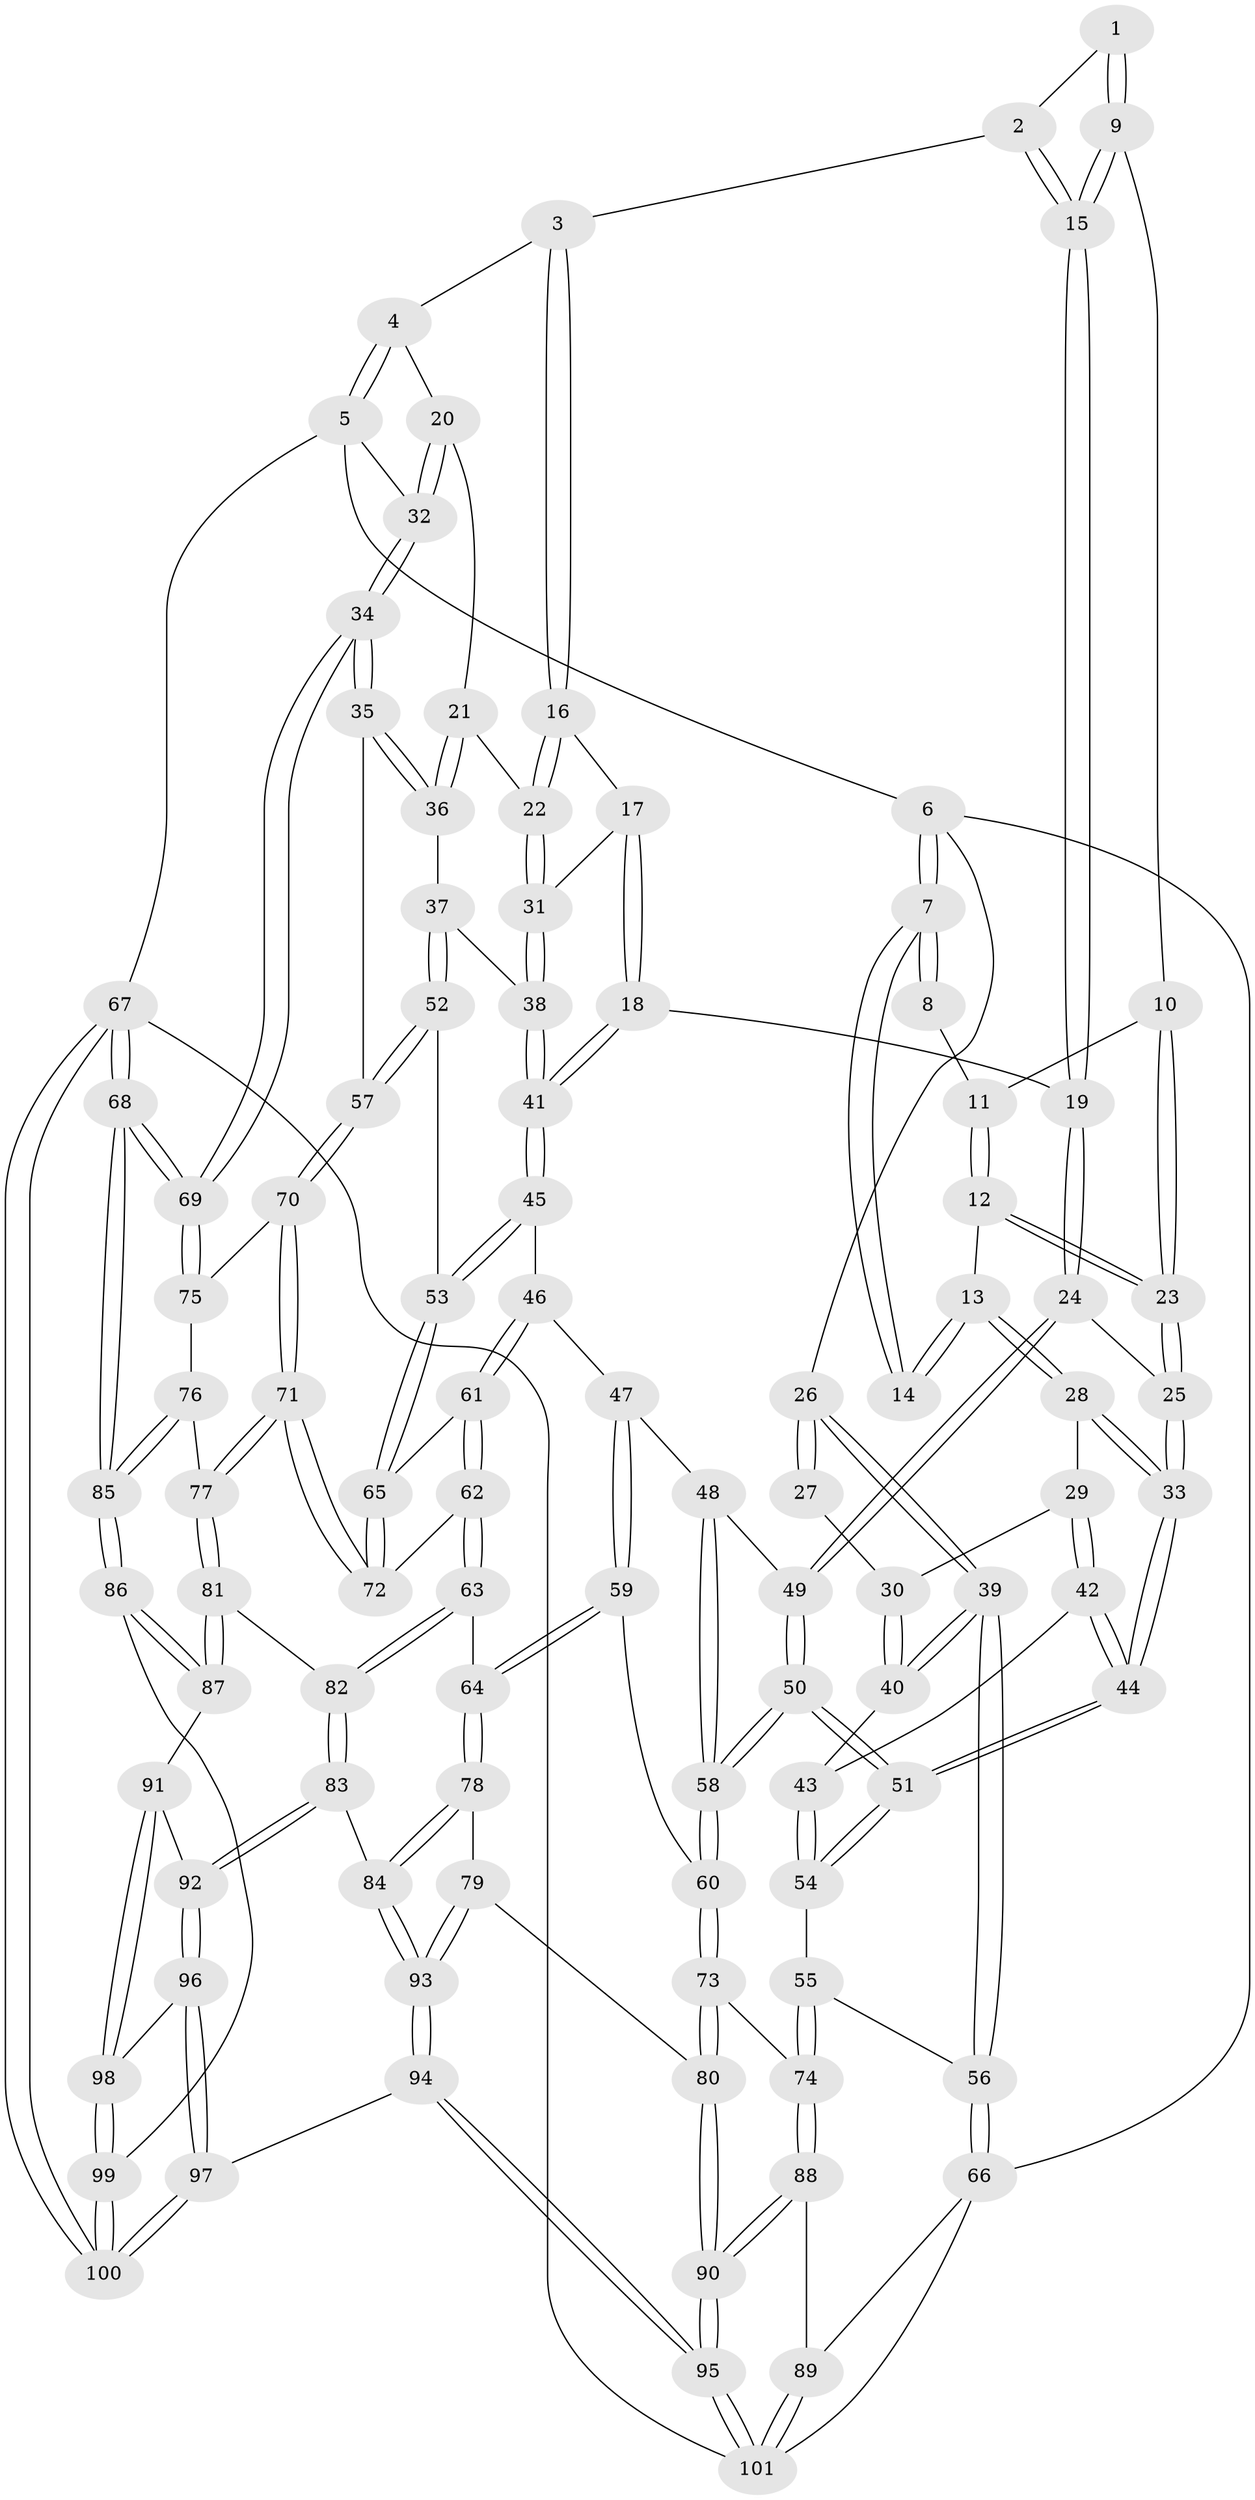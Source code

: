 // Generated by graph-tools (version 1.1) at 2025/38/03/09/25 02:38:34]
// undirected, 101 vertices, 249 edges
graph export_dot {
graph [start="1"]
  node [color=gray90,style=filled];
  1 [pos="+0.40164414017820904+0"];
  2 [pos="+0.7418670173494131+0"];
  3 [pos="+0.7839364126242818+0"];
  4 [pos="+0.8780737657467169+0"];
  5 [pos="+1+0"];
  6 [pos="+0+0"];
  7 [pos="+0+0"];
  8 [pos="+0.2982795708611363+0"];
  9 [pos="+0.49016608348746454+0.11127032689509293"];
  10 [pos="+0.4599622963120583+0.1264624524826181"];
  11 [pos="+0.314246521105313+0"];
  12 [pos="+0.35467620880471523+0.149546089642549"];
  13 [pos="+0.3537006889770839+0.14997944918503714"];
  14 [pos="+0.3173349123000449+0.15027088258036267"];
  15 [pos="+0.5846579483805594+0.10134997744342607"];
  16 [pos="+0.7541636185417043+0.08620252764156557"];
  17 [pos="+0.721559450710337+0.17460272490462797"];
  18 [pos="+0.6456117590215236+0.24417503265957705"];
  19 [pos="+0.6099757557187926+0.2269813352376778"];
  20 [pos="+0.8811507859454134+0.16898722525650406"];
  21 [pos="+0.8781346770719768+0.1834713919661487"];
  22 [pos="+0.8151037265342821+0.20554492788772827"];
  23 [pos="+0.4152239330987605+0.17180961113790671"];
  24 [pos="+0.5124836032810459+0.2728610324307711"];
  25 [pos="+0.44775279639257226+0.2509462294321868"];
  26 [pos="+0+0"];
  27 [pos="+0.31317314956294207+0.1503643504787316"];
  28 [pos="+0.3024734327514734+0.25410477564102957"];
  29 [pos="+0.2540001757740531+0.2512567731796735"];
  30 [pos="+0.2188998363931868+0.19693118268354554"];
  31 [pos="+0.8027865681165008+0.2182869520811224"];
  32 [pos="+1+0.1637137020665419"];
  33 [pos="+0.36246013862164106+0.33239781657307105"];
  34 [pos="+1+0.36369244595810446"];
  35 [pos="+1+0.3598274736760817"];
  36 [pos="+0.9538963584995028+0.3053385237476203"];
  37 [pos="+0.7923506948935168+0.31248949711599194"];
  38 [pos="+0.7782127065606849+0.30367070596651546"];
  39 [pos="+0+0"];
  40 [pos="+0+0.09841188837606447"];
  41 [pos="+0.6899446251142413+0.3059953207389725"];
  42 [pos="+0.24436067575054207+0.27172971422119435"];
  43 [pos="+0.18165017781495818+0.34017418605780797"];
  44 [pos="+0.3415404125852896+0.4004272103989225"];
  45 [pos="+0.6717431162461045+0.3622542493797731"];
  46 [pos="+0.5651050142265124+0.39534437514191006"];
  47 [pos="+0.5519600654140346+0.3916205079118088"];
  48 [pos="+0.5481720342344477+0.3890131231264419"];
  49 [pos="+0.5172357580280788+0.31954123402160217"];
  50 [pos="+0.3328655919022696+0.49184922159618055"];
  51 [pos="+0.325200405459324+0.4828041917531957"];
  52 [pos="+0.8176851337790383+0.46419677734422904"];
  53 [pos="+0.6941828312079713+0.43780090914803055"];
  54 [pos="+0.2156509896409837+0.4487360354552149"];
  55 [pos="+0.14663033156123773+0.4704241052366726"];
  56 [pos="+0+0.5174887513700747"];
  57 [pos="+0.8387190364564243+0.4835395867434259"];
  58 [pos="+0.3330173121067742+0.4920796027059493"];
  59 [pos="+0.4918171707010763+0.5741766433495384"];
  60 [pos="+0.3344813283022277+0.49557474574117405"];
  61 [pos="+0.5708632860514509+0.40989875477547244"];
  62 [pos="+0.5825684549248619+0.5852884417382107"];
  63 [pos="+0.5805266517132803+0.5866811413863806"];
  64 [pos="+0.5244381793090492+0.5976775573308867"];
  65 [pos="+0.6584833066830067+0.4929476967493354"];
  66 [pos="+0+0.7147283771732449"];
  67 [pos="+1+1"];
  68 [pos="+1+0.9882065376782714"];
  69 [pos="+1+0.48744277327240626"];
  70 [pos="+0.8310314448321104+0.5487573532064627"];
  71 [pos="+0.8056275167272114+0.6079496345792863"];
  72 [pos="+0.6321610283858994+0.5622703009568314"];
  73 [pos="+0.2951782706892315+0.6039361793557163"];
  74 [pos="+0.17015719151239347+0.7227219682400976"];
  75 [pos="+0.99327440633298+0.5681190947946549"];
  76 [pos="+0.899180360216133+0.6699291368371035"];
  77 [pos="+0.8173560407867497+0.6491984271207422"];
  78 [pos="+0.5032946378660856+0.6867048537104744"];
  79 [pos="+0.4300225211172945+0.7820173457750272"];
  80 [pos="+0.40137617770703793+0.775222255474322"];
  81 [pos="+0.7916406504540778+0.7037568219652305"];
  82 [pos="+0.6949770551306615+0.7617727861844386"];
  83 [pos="+0.6759763602366211+0.7971231208514638"];
  84 [pos="+0.6406980855286281+0.8062637959907878"];
  85 [pos="+1+0.9649987543034415"];
  86 [pos="+1+0.9007597981685717"];
  87 [pos="+0.8639632832827249+0.8331820651359148"];
  88 [pos="+0.11402195169193159+0.789758499380031"];
  89 [pos="+0.08820685986370395+0.7873003849372644"];
  90 [pos="+0.1857648181226405+0.8446094715031384"];
  91 [pos="+0.8447041983360384+0.842860317861221"];
  92 [pos="+0.6861179256716465+0.8120987531683517"];
  93 [pos="+0.49718530114317583+0.9302914680784392"];
  94 [pos="+0.47511642299357865+1"];
  95 [pos="+0.3502652977773093+1"];
  96 [pos="+0.7134715049925345+0.8737740936852082"];
  97 [pos="+0.5483047034295576+1"];
  98 [pos="+0.7693246124156007+0.908707590683689"];
  99 [pos="+0.779884109723244+0.9465931516239711"];
  100 [pos="+0.7334957392484954+1"];
  101 [pos="+0.007961033423526016+1"];
  1 -- 2;
  1 -- 9;
  1 -- 9;
  2 -- 3;
  2 -- 15;
  2 -- 15;
  3 -- 4;
  3 -- 16;
  3 -- 16;
  4 -- 5;
  4 -- 5;
  4 -- 20;
  5 -- 6;
  5 -- 32;
  5 -- 67;
  6 -- 7;
  6 -- 7;
  6 -- 26;
  6 -- 66;
  7 -- 8;
  7 -- 8;
  7 -- 14;
  7 -- 14;
  8 -- 11;
  9 -- 10;
  9 -- 15;
  9 -- 15;
  10 -- 11;
  10 -- 23;
  10 -- 23;
  11 -- 12;
  11 -- 12;
  12 -- 13;
  12 -- 23;
  12 -- 23;
  13 -- 14;
  13 -- 14;
  13 -- 28;
  13 -- 28;
  15 -- 19;
  15 -- 19;
  16 -- 17;
  16 -- 22;
  16 -- 22;
  17 -- 18;
  17 -- 18;
  17 -- 31;
  18 -- 19;
  18 -- 41;
  18 -- 41;
  19 -- 24;
  19 -- 24;
  20 -- 21;
  20 -- 32;
  20 -- 32;
  21 -- 22;
  21 -- 36;
  21 -- 36;
  22 -- 31;
  22 -- 31;
  23 -- 25;
  23 -- 25;
  24 -- 25;
  24 -- 49;
  24 -- 49;
  25 -- 33;
  25 -- 33;
  26 -- 27;
  26 -- 27;
  26 -- 39;
  26 -- 39;
  27 -- 30;
  28 -- 29;
  28 -- 33;
  28 -- 33;
  29 -- 30;
  29 -- 42;
  29 -- 42;
  30 -- 40;
  30 -- 40;
  31 -- 38;
  31 -- 38;
  32 -- 34;
  32 -- 34;
  33 -- 44;
  33 -- 44;
  34 -- 35;
  34 -- 35;
  34 -- 69;
  34 -- 69;
  35 -- 36;
  35 -- 36;
  35 -- 57;
  36 -- 37;
  37 -- 38;
  37 -- 52;
  37 -- 52;
  38 -- 41;
  38 -- 41;
  39 -- 40;
  39 -- 40;
  39 -- 56;
  39 -- 56;
  40 -- 43;
  41 -- 45;
  41 -- 45;
  42 -- 43;
  42 -- 44;
  42 -- 44;
  43 -- 54;
  43 -- 54;
  44 -- 51;
  44 -- 51;
  45 -- 46;
  45 -- 53;
  45 -- 53;
  46 -- 47;
  46 -- 61;
  46 -- 61;
  47 -- 48;
  47 -- 59;
  47 -- 59;
  48 -- 49;
  48 -- 58;
  48 -- 58;
  49 -- 50;
  49 -- 50;
  50 -- 51;
  50 -- 51;
  50 -- 58;
  50 -- 58;
  51 -- 54;
  51 -- 54;
  52 -- 53;
  52 -- 57;
  52 -- 57;
  53 -- 65;
  53 -- 65;
  54 -- 55;
  55 -- 56;
  55 -- 74;
  55 -- 74;
  56 -- 66;
  56 -- 66;
  57 -- 70;
  57 -- 70;
  58 -- 60;
  58 -- 60;
  59 -- 60;
  59 -- 64;
  59 -- 64;
  60 -- 73;
  60 -- 73;
  61 -- 62;
  61 -- 62;
  61 -- 65;
  62 -- 63;
  62 -- 63;
  62 -- 72;
  63 -- 64;
  63 -- 82;
  63 -- 82;
  64 -- 78;
  64 -- 78;
  65 -- 72;
  65 -- 72;
  66 -- 89;
  66 -- 101;
  67 -- 68;
  67 -- 68;
  67 -- 100;
  67 -- 100;
  67 -- 101;
  68 -- 69;
  68 -- 69;
  68 -- 85;
  68 -- 85;
  69 -- 75;
  69 -- 75;
  70 -- 71;
  70 -- 71;
  70 -- 75;
  71 -- 72;
  71 -- 72;
  71 -- 77;
  71 -- 77;
  73 -- 74;
  73 -- 80;
  73 -- 80;
  74 -- 88;
  74 -- 88;
  75 -- 76;
  76 -- 77;
  76 -- 85;
  76 -- 85;
  77 -- 81;
  77 -- 81;
  78 -- 79;
  78 -- 84;
  78 -- 84;
  79 -- 80;
  79 -- 93;
  79 -- 93;
  80 -- 90;
  80 -- 90;
  81 -- 82;
  81 -- 87;
  81 -- 87;
  82 -- 83;
  82 -- 83;
  83 -- 84;
  83 -- 92;
  83 -- 92;
  84 -- 93;
  84 -- 93;
  85 -- 86;
  85 -- 86;
  86 -- 87;
  86 -- 87;
  86 -- 99;
  87 -- 91;
  88 -- 89;
  88 -- 90;
  88 -- 90;
  89 -- 101;
  89 -- 101;
  90 -- 95;
  90 -- 95;
  91 -- 92;
  91 -- 98;
  91 -- 98;
  92 -- 96;
  92 -- 96;
  93 -- 94;
  93 -- 94;
  94 -- 95;
  94 -- 95;
  94 -- 97;
  95 -- 101;
  95 -- 101;
  96 -- 97;
  96 -- 97;
  96 -- 98;
  97 -- 100;
  97 -- 100;
  98 -- 99;
  98 -- 99;
  99 -- 100;
  99 -- 100;
}
